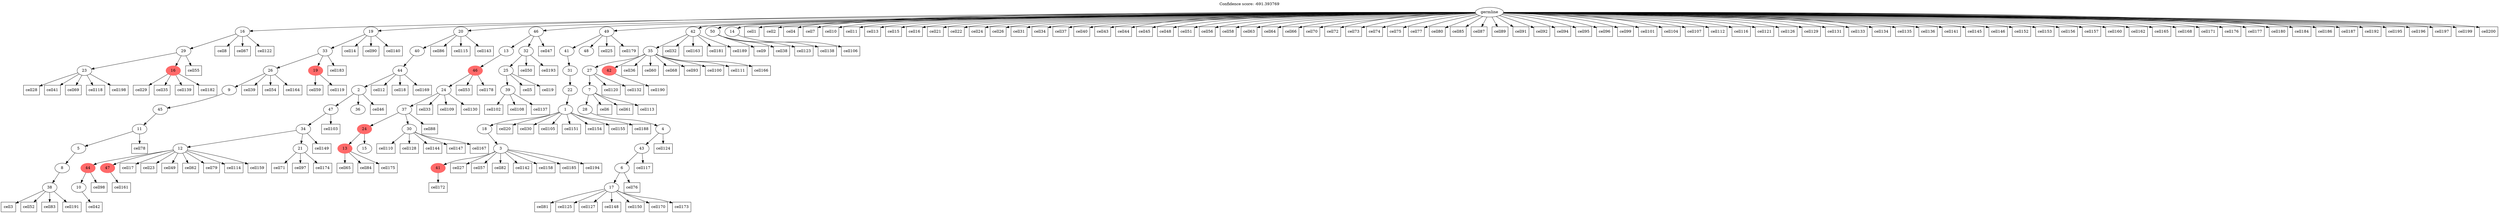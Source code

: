 digraph g {
	"55" -> "56";
	"56" [label="23"];
	"55" -> "57";
	"57" [color=indianred1, style=filled, label="16"];
	"54" -> "55";
	"55" [label="29"];
	"51" -> "52";
	"52" [label="38"];
	"50" -> "51";
	"51" [label="8"];
	"49" -> "50";
	"50" [label="5"];
	"48" -> "49";
	"49" [label="11"];
	"47" -> "48";
	"48" [label="45"];
	"46" -> "47";
	"47" [label="9"];
	"45" -> "46";
	"46" [label="26"];
	"45" -> "53";
	"53" [color=indianred1, style=filled, label="19"];
	"44" -> "45";
	"45" [label="33"];
	"39" -> "40";
	"40" [label="10"];
	"38" -> "39";
	"39" [color=indianred1, style=filled, label="44"];
	"38" -> "41";
	"41" [color=indianred1, style=filled, label="47"];
	"37" -> "38";
	"38" [label="12"];
	"37" -> "42";
	"42" [label="21"];
	"36" -> "37";
	"37" [label="34"];
	"35" -> "36";
	"36" [label="47"];
	"35" -> "43";
	"43" [label="36"];
	"34" -> "35";
	"35" [label="2"];
	"33" -> "34";
	"34" [label="44"];
	"32" -> "33";
	"33" [label="40"];
	"29" -> "30";
	"30" [color=indianred1, style=filled, label="13"];
	"29" -> "31";
	"31" [label="15"];
	"27" -> "28";
	"28" [label="30"];
	"27" -> "29";
	"29" [color=indianred1, style=filled, label="24"];
	"26" -> "27";
	"27" [label="37"];
	"25" -> "26";
	"26" [label="24"];
	"24" -> "25";
	"25" [color=indianred1, style=filled, label="46"];
	"22" -> "23";
	"23" [label="39"];
	"21" -> "22";
	"22" [label="25"];
	"20" -> "21";
	"21" [label="32"];
	"20" -> "24";
	"24" [label="13"];
	"17" -> "18";
	"18" [color=indianred1, style=filled, label="41"];
	"16" -> "17";
	"17" [label="3"];
	"15" -> "16";
	"16" [label="18"];
	"14" -> "15";
	"15" [label="1"];
	"13" -> "14";
	"14" [label="22"];
	"12" -> "13";
	"13" [label="31"];
	"11" -> "12";
	"12" [label="41"];
	"11" -> "19";
	"19" [label="48"];
	"9" -> "10";
	"10" [label="17"];
	"8" -> "9";
	"9" [label="6"];
	"7" -> "8";
	"8" [label="43"];
	"6" -> "7";
	"7" [label="4"];
	"5" -> "6";
	"6" [label="28"];
	"4" -> "5";
	"5" [label="7"];
	"2" -> "3";
	"3" [color=indianred1, style=filled, label="42"];
	"2" -> "4";
	"4" [label="27"];
	"1" -> "2";
	"2" [label="35"];
	"0" -> "1";
	"1" [label="42"];
	"0" -> "11";
	"11" [label="49"];
	"0" -> "20";
	"20" [label="46"];
	"0" -> "32";
	"32" [label="20"];
	"0" -> "44";
	"44" [label="19"];
	"0" -> "54";
	"54" [label="16"];
	"0" -> "58";
	"58" [label="50"];
	"0" -> "59";
	"59" [label="14"];
	"0" [label="germline"];
	"0" -> "cell1";
	"cell1" [shape=box];
	"0" -> "cell2";
	"cell2" [shape=box];
	"52" -> "cell3";
	"cell3" [shape=box];
	"0" -> "cell4";
	"cell4" [shape=box];
	"22" -> "cell5";
	"cell5" [shape=box];
	"5" -> "cell6";
	"cell6" [shape=box];
	"0" -> "cell7";
	"cell7" [shape=box];
	"54" -> "cell8";
	"cell8" [shape=box];
	"58" -> "cell9";
	"cell9" [shape=box];
	"0" -> "cell10";
	"cell10" [shape=box];
	"0" -> "cell11";
	"cell11" [shape=box];
	"34" -> "cell12";
	"cell12" [shape=box];
	"0" -> "cell13";
	"cell13" [shape=box];
	"44" -> "cell14";
	"cell14" [shape=box];
	"0" -> "cell15";
	"cell15" [shape=box];
	"0" -> "cell16";
	"cell16" [shape=box];
	"38" -> "cell17";
	"cell17" [shape=box];
	"34" -> "cell18";
	"cell18" [shape=box];
	"22" -> "cell19";
	"cell19" [shape=box];
	"15" -> "cell20";
	"cell20" [shape=box];
	"0" -> "cell21";
	"cell21" [shape=box];
	"0" -> "cell22";
	"cell22" [shape=box];
	"38" -> "cell23";
	"cell23" [shape=box];
	"0" -> "cell24";
	"cell24" [shape=box];
	"11" -> "cell25";
	"cell25" [shape=box];
	"0" -> "cell26";
	"cell26" [shape=box];
	"17" -> "cell27";
	"cell27" [shape=box];
	"56" -> "cell28";
	"cell28" [shape=box];
	"57" -> "cell29";
	"cell29" [shape=box];
	"15" -> "cell30";
	"cell30" [shape=box];
	"0" -> "cell31";
	"cell31" [shape=box];
	"1" -> "cell32";
	"cell32" [shape=box];
	"26" -> "cell33";
	"cell33" [shape=box];
	"0" -> "cell34";
	"cell34" [shape=box];
	"57" -> "cell35";
	"cell35" [shape=box];
	"2" -> "cell36";
	"cell36" [shape=box];
	"0" -> "cell37";
	"cell37" [shape=box];
	"58" -> "cell38";
	"cell38" [shape=box];
	"46" -> "cell39";
	"cell39" [shape=box];
	"0" -> "cell40";
	"cell40" [shape=box];
	"56" -> "cell41";
	"cell41" [shape=box];
	"40" -> "cell42";
	"cell42" [shape=box];
	"0" -> "cell43";
	"cell43" [shape=box];
	"0" -> "cell44";
	"cell44" [shape=box];
	"0" -> "cell45";
	"cell45" [shape=box];
	"35" -> "cell46";
	"cell46" [shape=box];
	"20" -> "cell47";
	"cell47" [shape=box];
	"0" -> "cell48";
	"cell48" [shape=box];
	"38" -> "cell49";
	"cell49" [shape=box];
	"21" -> "cell50";
	"cell50" [shape=box];
	"0" -> "cell51";
	"cell51" [shape=box];
	"52" -> "cell52";
	"cell52" [shape=box];
	"25" -> "cell53";
	"cell53" [shape=box];
	"46" -> "cell54";
	"cell54" [shape=box];
	"55" -> "cell55";
	"cell55" [shape=box];
	"0" -> "cell56";
	"cell56" [shape=box];
	"17" -> "cell57";
	"cell57" [shape=box];
	"0" -> "cell58";
	"cell58" [shape=box];
	"53" -> "cell59";
	"cell59" [shape=box];
	"2" -> "cell60";
	"cell60" [shape=box];
	"5" -> "cell61";
	"cell61" [shape=box];
	"38" -> "cell62";
	"cell62" [shape=box];
	"0" -> "cell63";
	"cell63" [shape=box];
	"0" -> "cell64";
	"cell64" [shape=box];
	"30" -> "cell65";
	"cell65" [shape=box];
	"0" -> "cell66";
	"cell66" [shape=box];
	"54" -> "cell67";
	"cell67" [shape=box];
	"2" -> "cell68";
	"cell68" [shape=box];
	"56" -> "cell69";
	"cell69" [shape=box];
	"0" -> "cell70";
	"cell70" [shape=box];
	"42" -> "cell71";
	"cell71" [shape=box];
	"0" -> "cell72";
	"cell72" [shape=box];
	"0" -> "cell73";
	"cell73" [shape=box];
	"0" -> "cell74";
	"cell74" [shape=box];
	"0" -> "cell75";
	"cell75" [shape=box];
	"9" -> "cell76";
	"cell76" [shape=box];
	"0" -> "cell77";
	"cell77" [shape=box];
	"49" -> "cell78";
	"cell78" [shape=box];
	"38" -> "cell79";
	"cell79" [shape=box];
	"0" -> "cell80";
	"cell80" [shape=box];
	"10" -> "cell81";
	"cell81" [shape=box];
	"17" -> "cell82";
	"cell82" [shape=box];
	"52" -> "cell83";
	"cell83" [shape=box];
	"30" -> "cell84";
	"cell84" [shape=box];
	"0" -> "cell85";
	"cell85" [shape=box];
	"32" -> "cell86";
	"cell86" [shape=box];
	"0" -> "cell87";
	"cell87" [shape=box];
	"27" -> "cell88";
	"cell88" [shape=box];
	"0" -> "cell89";
	"cell89" [shape=box];
	"44" -> "cell90";
	"cell90" [shape=box];
	"0" -> "cell91";
	"cell91" [shape=box];
	"0" -> "cell92";
	"cell92" [shape=box];
	"2" -> "cell93";
	"cell93" [shape=box];
	"0" -> "cell94";
	"cell94" [shape=box];
	"0" -> "cell95";
	"cell95" [shape=box];
	"0" -> "cell96";
	"cell96" [shape=box];
	"42" -> "cell97";
	"cell97" [shape=box];
	"39" -> "cell98";
	"cell98" [shape=box];
	"0" -> "cell99";
	"cell99" [shape=box];
	"2" -> "cell100";
	"cell100" [shape=box];
	"0" -> "cell101";
	"cell101" [shape=box];
	"23" -> "cell102";
	"cell102" [shape=box];
	"36" -> "cell103";
	"cell103" [shape=box];
	"0" -> "cell104";
	"cell104" [shape=box];
	"15" -> "cell105";
	"cell105" [shape=box];
	"59" -> "cell106";
	"cell106" [shape=box];
	"0" -> "cell107";
	"cell107" [shape=box];
	"23" -> "cell108";
	"cell108" [shape=box];
	"26" -> "cell109";
	"cell109" [shape=box];
	"28" -> "cell110";
	"cell110" [shape=box];
	"2" -> "cell111";
	"cell111" [shape=box];
	"0" -> "cell112";
	"cell112" [shape=box];
	"5" -> "cell113";
	"cell113" [shape=box];
	"38" -> "cell114";
	"cell114" [shape=box];
	"32" -> "cell115";
	"cell115" [shape=box];
	"0" -> "cell116";
	"cell116" [shape=box];
	"8" -> "cell117";
	"cell117" [shape=box];
	"56" -> "cell118";
	"cell118" [shape=box];
	"53" -> "cell119";
	"cell119" [shape=box];
	"4" -> "cell120";
	"cell120" [shape=box];
	"0" -> "cell121";
	"cell121" [shape=box];
	"54" -> "cell122";
	"cell122" [shape=box];
	"58" -> "cell123";
	"cell123" [shape=box];
	"7" -> "cell124";
	"cell124" [shape=box];
	"10" -> "cell125";
	"cell125" [shape=box];
	"0" -> "cell126";
	"cell126" [shape=box];
	"10" -> "cell127";
	"cell127" [shape=box];
	"28" -> "cell128";
	"cell128" [shape=box];
	"0" -> "cell129";
	"cell129" [shape=box];
	"26" -> "cell130";
	"cell130" [shape=box];
	"0" -> "cell131";
	"cell131" [shape=box];
	"4" -> "cell132";
	"cell132" [shape=box];
	"0" -> "cell133";
	"cell133" [shape=box];
	"0" -> "cell134";
	"cell134" [shape=box];
	"0" -> "cell135";
	"cell135" [shape=box];
	"0" -> "cell136";
	"cell136" [shape=box];
	"23" -> "cell137";
	"cell137" [shape=box];
	"58" -> "cell138";
	"cell138" [shape=box];
	"57" -> "cell139";
	"cell139" [shape=box];
	"44" -> "cell140";
	"cell140" [shape=box];
	"0" -> "cell141";
	"cell141" [shape=box];
	"17" -> "cell142";
	"cell142" [shape=box];
	"32" -> "cell143";
	"cell143" [shape=box];
	"28" -> "cell144";
	"cell144" [shape=box];
	"0" -> "cell145";
	"cell145" [shape=box];
	"0" -> "cell146";
	"cell146" [shape=box];
	"28" -> "cell147";
	"cell147" [shape=box];
	"10" -> "cell148";
	"cell148" [shape=box];
	"37" -> "cell149";
	"cell149" [shape=box];
	"10" -> "cell150";
	"cell150" [shape=box];
	"15" -> "cell151";
	"cell151" [shape=box];
	"0" -> "cell152";
	"cell152" [shape=box];
	"0" -> "cell153";
	"cell153" [shape=box];
	"15" -> "cell154";
	"cell154" [shape=box];
	"15" -> "cell155";
	"cell155" [shape=box];
	"0" -> "cell156";
	"cell156" [shape=box];
	"0" -> "cell157";
	"cell157" [shape=box];
	"17" -> "cell158";
	"cell158" [shape=box];
	"38" -> "cell159";
	"cell159" [shape=box];
	"0" -> "cell160";
	"cell160" [shape=box];
	"41" -> "cell161";
	"cell161" [shape=box];
	"0" -> "cell162";
	"cell162" [shape=box];
	"1" -> "cell163";
	"cell163" [shape=box];
	"46" -> "cell164";
	"cell164" [shape=box];
	"0" -> "cell165";
	"cell165" [shape=box];
	"2" -> "cell166";
	"cell166" [shape=box];
	"28" -> "cell167";
	"cell167" [shape=box];
	"0" -> "cell168";
	"cell168" [shape=box];
	"34" -> "cell169";
	"cell169" [shape=box];
	"10" -> "cell170";
	"cell170" [shape=box];
	"0" -> "cell171";
	"cell171" [shape=box];
	"18" -> "cell172";
	"cell172" [shape=box];
	"10" -> "cell173";
	"cell173" [shape=box];
	"42" -> "cell174";
	"cell174" [shape=box];
	"30" -> "cell175";
	"cell175" [shape=box];
	"0" -> "cell176";
	"cell176" [shape=box];
	"0" -> "cell177";
	"cell177" [shape=box];
	"25" -> "cell178";
	"cell178" [shape=box];
	"11" -> "cell179";
	"cell179" [shape=box];
	"0" -> "cell180";
	"cell180" [shape=box];
	"1" -> "cell181";
	"cell181" [shape=box];
	"57" -> "cell182";
	"cell182" [shape=box];
	"45" -> "cell183";
	"cell183" [shape=box];
	"0" -> "cell184";
	"cell184" [shape=box];
	"17" -> "cell185";
	"cell185" [shape=box];
	"0" -> "cell186";
	"cell186" [shape=box];
	"0" -> "cell187";
	"cell187" [shape=box];
	"15" -> "cell188";
	"cell188" [shape=box];
	"1" -> "cell189";
	"cell189" [shape=box];
	"3" -> "cell190";
	"cell190" [shape=box];
	"52" -> "cell191";
	"cell191" [shape=box];
	"0" -> "cell192";
	"cell192" [shape=box];
	"21" -> "cell193";
	"cell193" [shape=box];
	"17" -> "cell194";
	"cell194" [shape=box];
	"0" -> "cell195";
	"cell195" [shape=box];
	"0" -> "cell196";
	"cell196" [shape=box];
	"0" -> "cell197";
	"cell197" [shape=box];
	"56" -> "cell198";
	"cell198" [shape=box];
	"0" -> "cell199";
	"cell199" [shape=box];
	"0" -> "cell200";
	"cell200" [shape=box];
	labelloc="t";
	label="Confidence score: -691.393769";
}
